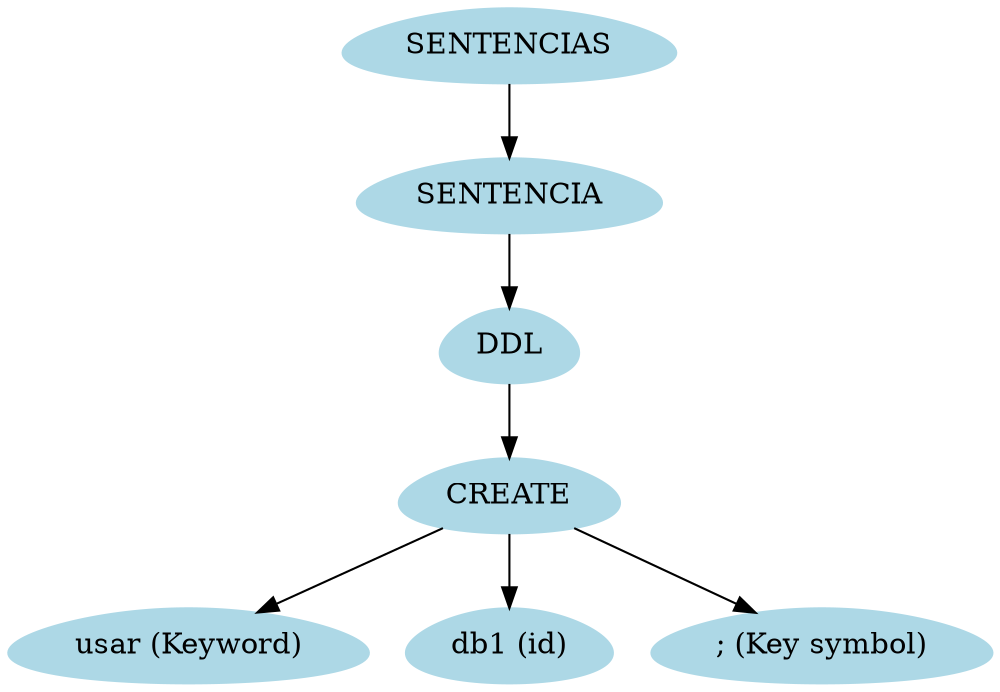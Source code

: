 digraph grafo{
node [shape = egg];
4094363[label="SENTENCIAS", style = filled, color = lightblue];
36849274[label="SENTENCIA", style = filled, color = lightblue];
4094363->36849274;
63208015[label="DDL", style = filled, color = lightblue];
36849274->63208015;
32001227[label="CREATE", style = filled, color = lightblue];
63208015->32001227;
19575591[label="usar (Keyword)", style = filled, color = lightblue];
32001227->19575591;
41962596[label="db1 (id)", style = filled, color = lightblue];
32001227->41962596;
42119052[label="; (Key symbol)", style = filled, color = lightblue];
32001227->42119052;
}
